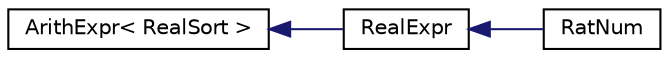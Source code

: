digraph "Graphical Class Hierarchy"
{
  edge [fontname="Helvetica",fontsize="10",labelfontname="Helvetica",labelfontsize="10"];
  node [fontname="Helvetica",fontsize="10",shape=record];
  rankdir="LR";
  Node0 [label="ArithExpr\< RealSort \>",height=0.2,width=0.4,color="black", fillcolor="white", style="filled",URL="$classcom_1_1microsoft_1_1z3_1_1_arith_expr.html"];
  Node0 -> Node1 [dir="back",color="midnightblue",fontsize="10",style="solid",fontname="Helvetica"];
  Node1 [label="RealExpr",height=0.2,width=0.4,color="black", fillcolor="white", style="filled",URL="$classcom_1_1microsoft_1_1z3_1_1_real_expr.html"];
  Node1 -> Node2 [dir="back",color="midnightblue",fontsize="10",style="solid",fontname="Helvetica"];
  Node2 [label="RatNum",height=0.2,width=0.4,color="black", fillcolor="white", style="filled",URL="$classcom_1_1microsoft_1_1z3_1_1_rat_num.html"];
}
